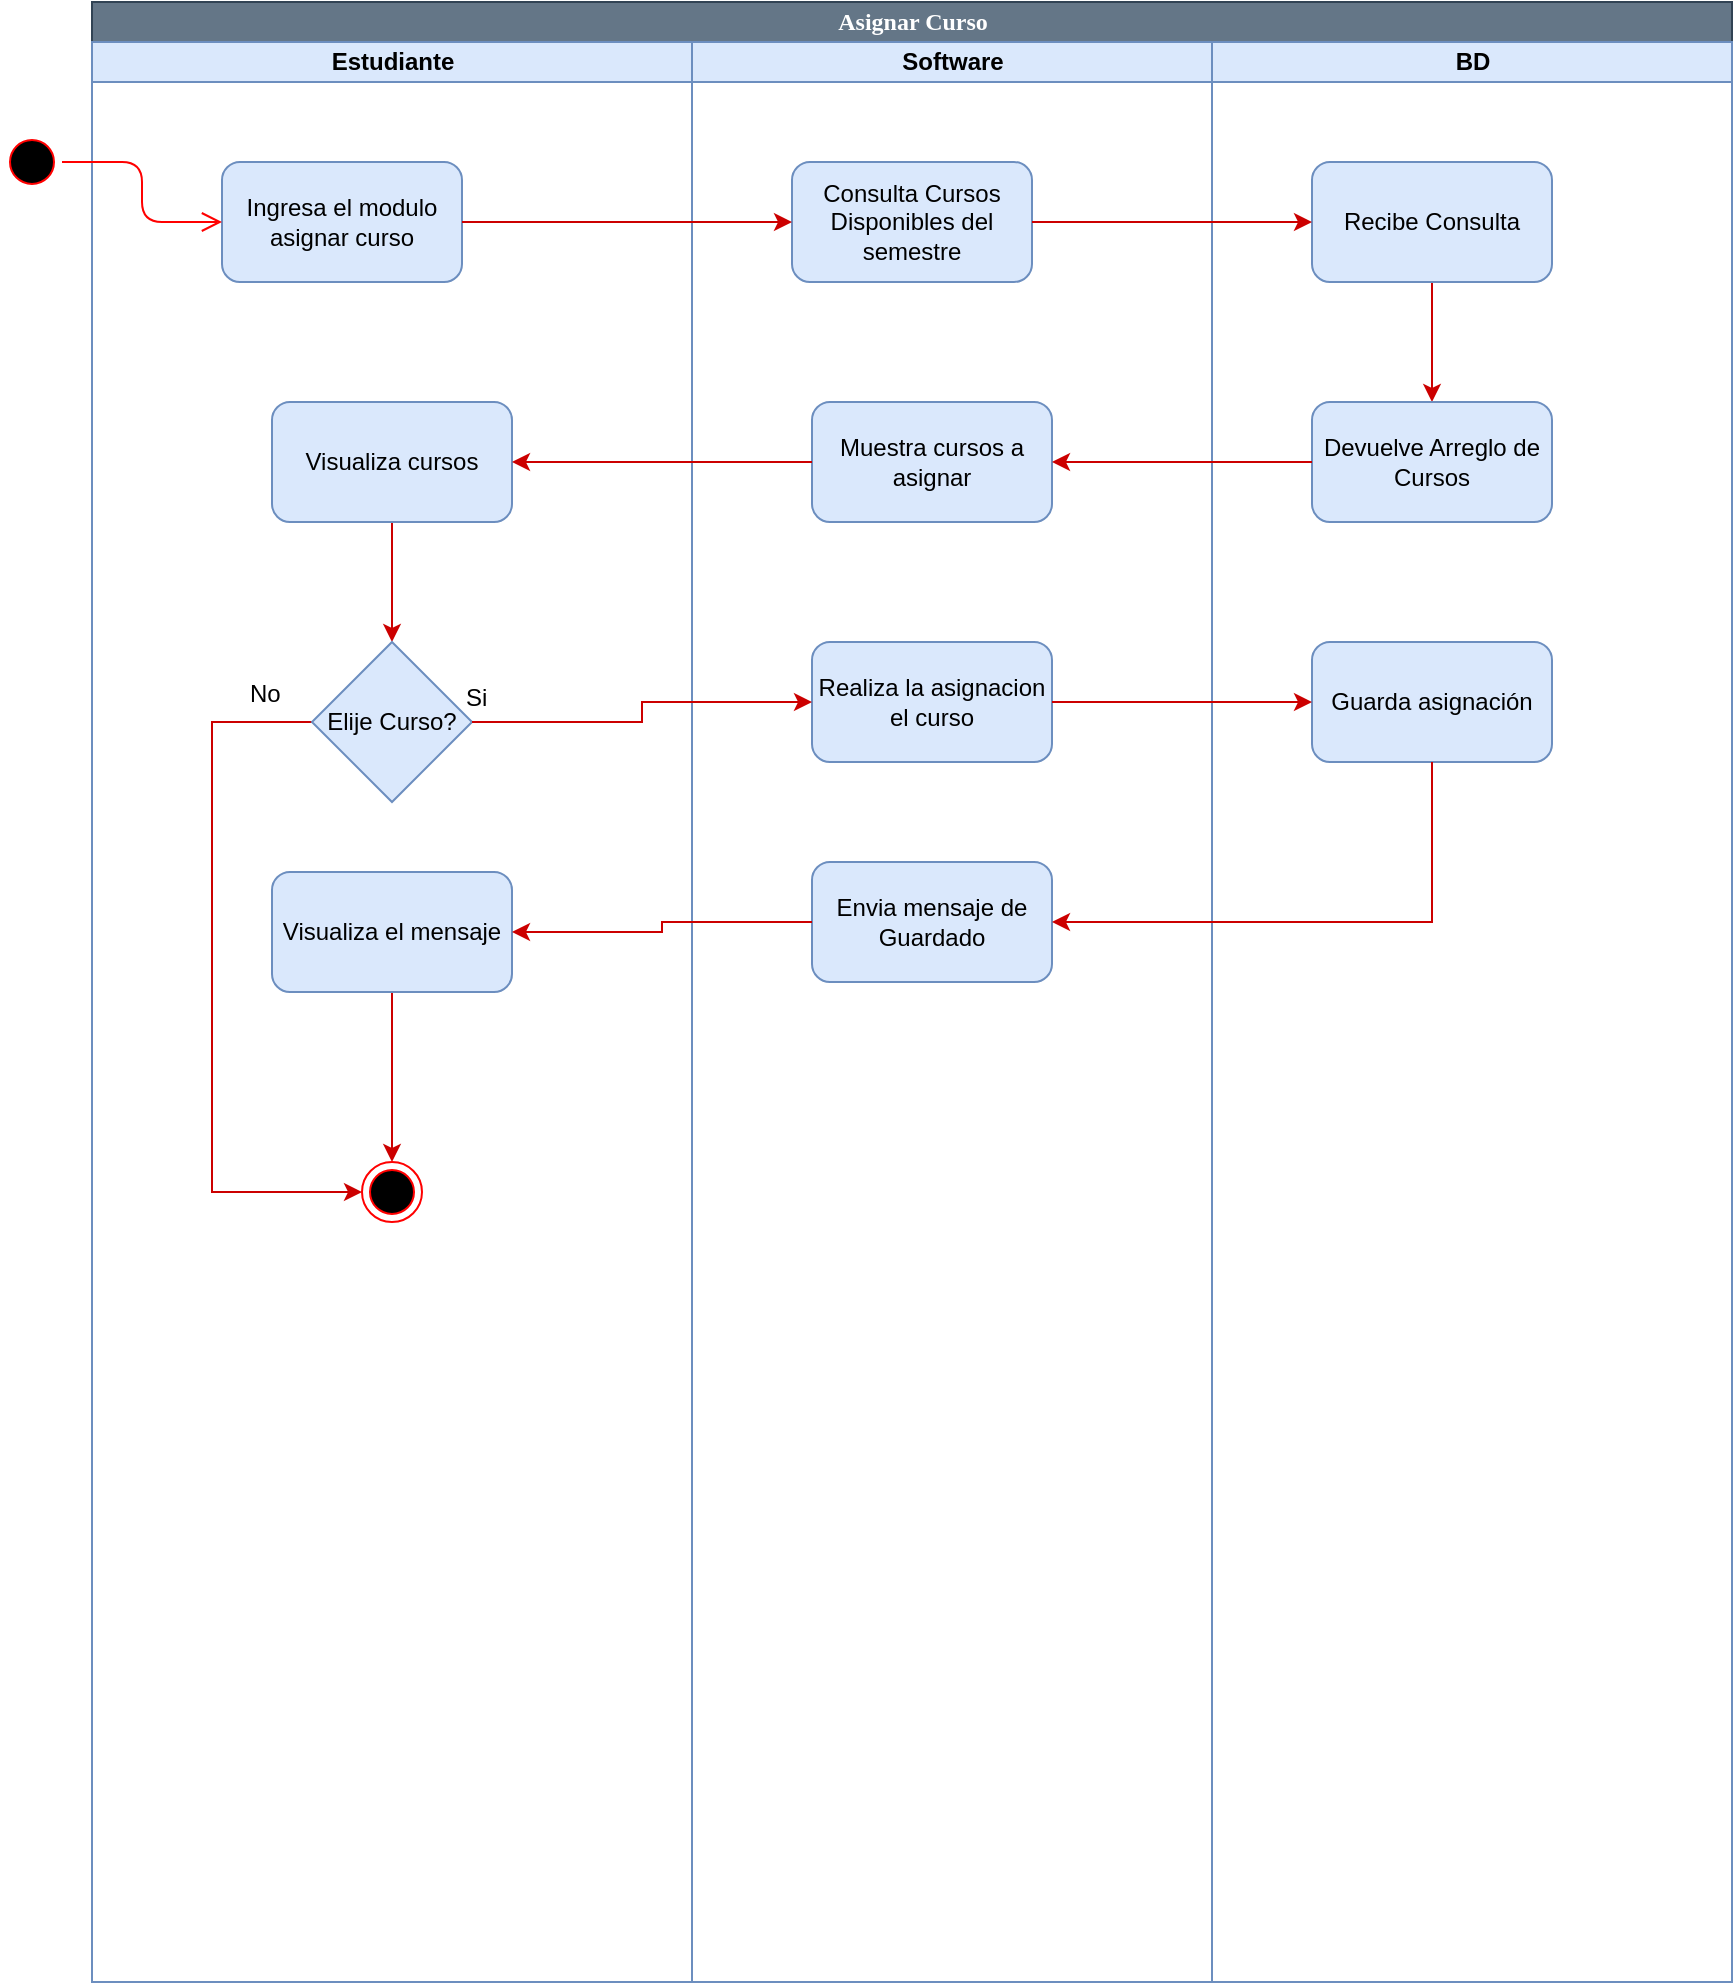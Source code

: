<mxfile version="11.3.0" type="device" pages="1"><diagram name="Page-1" id="e7e014a7-5840-1c2e-5031-d8a46d1fe8dd"><mxGraphModel dx="2229" dy="620" grid="1" gridSize="10" guides="1" tooltips="1" connect="1" arrows="1" fold="1" page="1" pageScale="1" pageWidth="1169" pageHeight="826" background="#ffffff" math="0" shadow="0"><root><mxCell id="0"/><mxCell id="1" parent="0"/><mxCell id="CJPHtR4pJpNK41C-8WPj-41" value="Asignar Curso" style="swimlane;html=1;childLayout=stackLayout;startSize=20;rounded=0;shadow=0;comic=0;labelBackgroundColor=none;strokeColor=#314354;strokeWidth=1;fillColor=#647687;fontFamily=Verdana;fontSize=12;align=center;fontColor=#ffffff;" vertex="1" parent="1"><mxGeometry x="40" y="20" width="820" height="990" as="geometry"/></mxCell><mxCell id="CJPHtR4pJpNK41C-8WPj-42" value="Estudiante" style="swimlane;html=1;startSize=20;fillColor=#dae8fc;strokeColor=#6c8ebf;" vertex="1" parent="CJPHtR4pJpNK41C-8WPj-41"><mxGeometry y="20" width="300" height="970" as="geometry"/></mxCell><mxCell id="CJPHtR4pJpNK41C-8WPj-43" value="Ingresa el modulo asignar curso" style="rounded=1;whiteSpace=wrap;html=1;fillColor=#dae8fc;strokeColor=#6c8ebf;" vertex="1" parent="CJPHtR4pJpNK41C-8WPj-42"><mxGeometry x="65" y="60" width="120" height="60" as="geometry"/></mxCell><mxCell id="CJPHtR4pJpNK41C-8WPj-104" style="edgeStyle=orthogonalEdgeStyle;rounded=0;orthogonalLoop=1;jettySize=auto;html=1;entryX=0.5;entryY=0;entryDx=0;entryDy=0;strokeColor=#CC0000;" edge="1" parent="CJPHtR4pJpNK41C-8WPj-42" source="CJPHtR4pJpNK41C-8WPj-101" target="CJPHtR4pJpNK41C-8WPj-103"><mxGeometry relative="1" as="geometry"/></mxCell><mxCell id="CJPHtR4pJpNK41C-8WPj-101" value="Visualiza cursos" style="rounded=1;whiteSpace=wrap;html=1;fillColor=#dae8fc;strokeColor=#6c8ebf;" vertex="1" parent="CJPHtR4pJpNK41C-8WPj-42"><mxGeometry x="90" y="180" width="120" height="60" as="geometry"/></mxCell><mxCell id="CJPHtR4pJpNK41C-8WPj-115" style="edgeStyle=orthogonalEdgeStyle;rounded=0;orthogonalLoop=1;jettySize=auto;html=1;entryX=0;entryY=0.5;entryDx=0;entryDy=0;strokeColor=#CC0000;" edge="1" parent="CJPHtR4pJpNK41C-8WPj-42" source="CJPHtR4pJpNK41C-8WPj-103" target="CJPHtR4pJpNK41C-8WPj-112"><mxGeometry relative="1" as="geometry"><Array as="points"><mxPoint x="60" y="340"/><mxPoint x="60" y="575"/></Array></mxGeometry></mxCell><mxCell id="CJPHtR4pJpNK41C-8WPj-103" value="Elije Curso?" style="rhombus;whiteSpace=wrap;html=1;fillColor=#dae8fc;strokeColor=#6c8ebf;" vertex="1" parent="CJPHtR4pJpNK41C-8WPj-42"><mxGeometry x="110" y="300" width="80" height="80" as="geometry"/></mxCell><mxCell id="CJPHtR4pJpNK41C-8WPj-113" style="edgeStyle=orthogonalEdgeStyle;rounded=0;orthogonalLoop=1;jettySize=auto;html=1;entryX=0.5;entryY=0;entryDx=0;entryDy=0;strokeColor=#CC0000;" edge="1" parent="CJPHtR4pJpNK41C-8WPj-42" source="CJPHtR4pJpNK41C-8WPj-111" target="CJPHtR4pJpNK41C-8WPj-112"><mxGeometry relative="1" as="geometry"/></mxCell><mxCell id="CJPHtR4pJpNK41C-8WPj-111" value="Visualiza el mensaje" style="rounded=1;whiteSpace=wrap;html=1;fillColor=#dae8fc;strokeColor=#6c8ebf;" vertex="1" parent="CJPHtR4pJpNK41C-8WPj-42"><mxGeometry x="90" y="415" width="120" height="60" as="geometry"/></mxCell><mxCell id="CJPHtR4pJpNK41C-8WPj-112" value="" style="ellipse;html=1;shape=endState;fillColor=#000000;strokeColor=#ff0000;" vertex="1" parent="CJPHtR4pJpNK41C-8WPj-42"><mxGeometry x="135" y="560" width="30" height="30" as="geometry"/></mxCell><mxCell id="CJPHtR4pJpNK41C-8WPj-117" value="Si" style="text;html=1;resizable=0;points=[];autosize=1;align=left;verticalAlign=top;spacingTop=-4;" vertex="1" parent="CJPHtR4pJpNK41C-8WPj-42"><mxGeometry x="185" y="317.5" width="30" height="20" as="geometry"/></mxCell><mxCell id="CJPHtR4pJpNK41C-8WPj-59" value="Software" style="swimlane;html=1;startSize=20;fillColor=#dae8fc;strokeColor=#6c8ebf;" vertex="1" parent="CJPHtR4pJpNK41C-8WPj-41"><mxGeometry x="300" y="20" width="260" height="970" as="geometry"/></mxCell><mxCell id="CJPHtR4pJpNK41C-8WPj-45" value="Consulta Cursos Disponibles del semestre" style="rounded=1;whiteSpace=wrap;html=1;fillColor=#dae8fc;strokeColor=#6c8ebf;" vertex="1" parent="CJPHtR4pJpNK41C-8WPj-59"><mxGeometry x="50" y="60" width="120" height="60" as="geometry"/></mxCell><mxCell id="CJPHtR4pJpNK41C-8WPj-99" value="Muestra cursos a asignar" style="rounded=1;whiteSpace=wrap;html=1;fillColor=#dae8fc;strokeColor=#6c8ebf;" vertex="1" parent="CJPHtR4pJpNK41C-8WPj-59"><mxGeometry x="60" y="180" width="120" height="60" as="geometry"/></mxCell><mxCell id="CJPHtR4pJpNK41C-8WPj-105" value="Realiza la asignacion el curso" style="rounded=1;whiteSpace=wrap;html=1;fillColor=#dae8fc;strokeColor=#6c8ebf;" vertex="1" parent="CJPHtR4pJpNK41C-8WPj-59"><mxGeometry x="60" y="300" width="120" height="60" as="geometry"/></mxCell><mxCell id="CJPHtR4pJpNK41C-8WPj-109" value="Envia mensaje de Guardado" style="rounded=1;whiteSpace=wrap;html=1;fillColor=#dae8fc;strokeColor=#6c8ebf;" vertex="1" parent="CJPHtR4pJpNK41C-8WPj-59"><mxGeometry x="60" y="410" width="120" height="60" as="geometry"/></mxCell><mxCell id="CJPHtR4pJpNK41C-8WPj-67" value="BD" style="swimlane;html=1;startSize=20;fillColor=#dae8fc;strokeColor=#6c8ebf;" vertex="1" parent="CJPHtR4pJpNK41C-8WPj-41"><mxGeometry x="560" y="20" width="260" height="970" as="geometry"/></mxCell><mxCell id="CJPHtR4pJpNK41C-8WPj-97" style="edgeStyle=orthogonalEdgeStyle;rounded=0;orthogonalLoop=1;jettySize=auto;html=1;strokeColor=#CC0000;" edge="1" parent="CJPHtR4pJpNK41C-8WPj-67" source="CJPHtR4pJpNK41C-8WPj-93" target="CJPHtR4pJpNK41C-8WPj-96"><mxGeometry relative="1" as="geometry"/></mxCell><mxCell id="CJPHtR4pJpNK41C-8WPj-93" value="Recibe Consulta" style="rounded=1;whiteSpace=wrap;html=1;fillColor=#dae8fc;strokeColor=#6c8ebf;" vertex="1" parent="CJPHtR4pJpNK41C-8WPj-67"><mxGeometry x="50" y="60" width="120" height="60" as="geometry"/></mxCell><mxCell id="CJPHtR4pJpNK41C-8WPj-96" value="Devuelve Arreglo de Cursos" style="rounded=1;whiteSpace=wrap;html=1;fillColor=#dae8fc;strokeColor=#6c8ebf;" vertex="1" parent="CJPHtR4pJpNK41C-8WPj-67"><mxGeometry x="50" y="180" width="120" height="60" as="geometry"/></mxCell><mxCell id="CJPHtR4pJpNK41C-8WPj-106" value="Guarda asignación" style="rounded=1;whiteSpace=wrap;html=1;fillColor=#dae8fc;strokeColor=#6c8ebf;" vertex="1" parent="CJPHtR4pJpNK41C-8WPj-67"><mxGeometry x="50" y="300" width="120" height="60" as="geometry"/></mxCell><mxCell id="CJPHtR4pJpNK41C-8WPj-94" style="edgeStyle=orthogonalEdgeStyle;rounded=0;orthogonalLoop=1;jettySize=auto;html=1;entryX=0;entryY=0.5;entryDx=0;entryDy=0;strokeColor=#CC0000;" edge="1" parent="CJPHtR4pJpNK41C-8WPj-41" source="CJPHtR4pJpNK41C-8WPj-43" target="CJPHtR4pJpNK41C-8WPj-45"><mxGeometry relative="1" as="geometry"/></mxCell><mxCell id="CJPHtR4pJpNK41C-8WPj-95" style="edgeStyle=orthogonalEdgeStyle;rounded=0;orthogonalLoop=1;jettySize=auto;html=1;strokeColor=#CC0000;" edge="1" parent="CJPHtR4pJpNK41C-8WPj-41" source="CJPHtR4pJpNK41C-8WPj-45" target="CJPHtR4pJpNK41C-8WPj-93"><mxGeometry relative="1" as="geometry"/></mxCell><mxCell id="CJPHtR4pJpNK41C-8WPj-100" style="edgeStyle=orthogonalEdgeStyle;rounded=0;orthogonalLoop=1;jettySize=auto;html=1;strokeColor=#CC0000;" edge="1" parent="CJPHtR4pJpNK41C-8WPj-41" source="CJPHtR4pJpNK41C-8WPj-96" target="CJPHtR4pJpNK41C-8WPj-99"><mxGeometry relative="1" as="geometry"/></mxCell><mxCell id="CJPHtR4pJpNK41C-8WPj-102" style="edgeStyle=orthogonalEdgeStyle;rounded=0;orthogonalLoop=1;jettySize=auto;html=1;entryX=1;entryY=0.5;entryDx=0;entryDy=0;strokeColor=#CC0000;" edge="1" parent="CJPHtR4pJpNK41C-8WPj-41" source="CJPHtR4pJpNK41C-8WPj-99" target="CJPHtR4pJpNK41C-8WPj-101"><mxGeometry relative="1" as="geometry"/></mxCell><mxCell id="CJPHtR4pJpNK41C-8WPj-107" style="edgeStyle=orthogonalEdgeStyle;rounded=0;orthogonalLoop=1;jettySize=auto;html=1;strokeColor=#CC0000;" edge="1" parent="CJPHtR4pJpNK41C-8WPj-41" source="CJPHtR4pJpNK41C-8WPj-103" target="CJPHtR4pJpNK41C-8WPj-105"><mxGeometry relative="1" as="geometry"/></mxCell><mxCell id="CJPHtR4pJpNK41C-8WPj-108" style="edgeStyle=orthogonalEdgeStyle;rounded=0;orthogonalLoop=1;jettySize=auto;html=1;strokeColor=#CC0000;" edge="1" parent="CJPHtR4pJpNK41C-8WPj-41" source="CJPHtR4pJpNK41C-8WPj-105" target="CJPHtR4pJpNK41C-8WPj-106"><mxGeometry relative="1" as="geometry"/></mxCell><mxCell id="CJPHtR4pJpNK41C-8WPj-110" style="edgeStyle=orthogonalEdgeStyle;rounded=0;orthogonalLoop=1;jettySize=auto;html=1;entryX=1;entryY=0.5;entryDx=0;entryDy=0;strokeColor=#CC0000;" edge="1" parent="CJPHtR4pJpNK41C-8WPj-41" source="CJPHtR4pJpNK41C-8WPj-106" target="CJPHtR4pJpNK41C-8WPj-109"><mxGeometry relative="1" as="geometry"><Array as="points"><mxPoint x="670" y="460"/></Array></mxGeometry></mxCell><mxCell id="CJPHtR4pJpNK41C-8WPj-114" style="edgeStyle=orthogonalEdgeStyle;rounded=0;orthogonalLoop=1;jettySize=auto;html=1;entryX=1;entryY=0.5;entryDx=0;entryDy=0;strokeColor=#CC0000;" edge="1" parent="CJPHtR4pJpNK41C-8WPj-41" source="CJPHtR4pJpNK41C-8WPj-109" target="CJPHtR4pJpNK41C-8WPj-111"><mxGeometry relative="1" as="geometry"/></mxCell><mxCell id="CJPHtR4pJpNK41C-8WPj-90" value="" style="ellipse;html=1;shape=startState;fillColor=#000000;strokeColor=#ff0000;" vertex="1" parent="1"><mxGeometry x="-5" y="85" width="30" height="30" as="geometry"/></mxCell><mxCell id="CJPHtR4pJpNK41C-8WPj-91" value="" style="edgeStyle=orthogonalEdgeStyle;html=1;verticalAlign=bottom;endArrow=open;endSize=8;strokeColor=#ff0000;entryX=0;entryY=0.5;entryDx=0;entryDy=0;" edge="1" source="CJPHtR4pJpNK41C-8WPj-90" parent="1" target="CJPHtR4pJpNK41C-8WPj-43"><mxGeometry relative="1" as="geometry"><mxPoint x="10" y="175" as="targetPoint"/></mxGeometry></mxCell><mxCell id="CJPHtR4pJpNK41C-8WPj-116" value="No" style="text;html=1;resizable=0;points=[];autosize=1;align=left;verticalAlign=top;spacingTop=-4;" vertex="1" parent="1"><mxGeometry x="117" y="356" width="30" height="20" as="geometry"/></mxCell></root></mxGraphModel></diagram></mxfile>